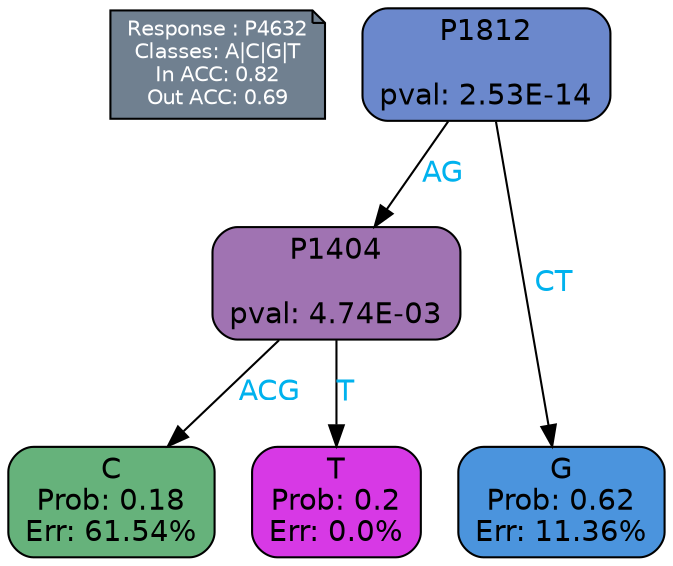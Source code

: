 digraph Tree {
node [shape=box, style="filled, rounded", color="black", fontname=helvetica] ;
graph [ranksep=equally, splines=polylines, bgcolor=transparent, dpi=600] ;
edge [fontname=helvetica] ;
LEGEND [label="Response : P4632
Classes: A|C|G|T
In ACC: 0.82
Out ACC: 0.69
",shape=note,align=left,style=filled,fillcolor="slategray",fontcolor="white",fontsize=10];1 [label="P1812

pval: 2.53E-14", fillcolor="#6b88cc"] ;
2 [label="P1404

pval: 4.74E-03", fillcolor="#a073b2"] ;
3 [label="C
Prob: 0.18
Err: 61.54%", fillcolor="#66b27b"] ;
4 [label="T
Prob: 0.2
Err: 0.0%", fillcolor="#d739e5"] ;
5 [label="G
Prob: 0.62
Err: 11.36%", fillcolor="#4b94dd"] ;
1 -> 2 [label="AG",fontcolor=deepskyblue2] ;
1 -> 5 [label="CT",fontcolor=deepskyblue2] ;
2 -> 3 [label="ACG",fontcolor=deepskyblue2] ;
2 -> 4 [label="T",fontcolor=deepskyblue2] ;
{rank = same; 3;4;5;}{rank = same; LEGEND;1;}}